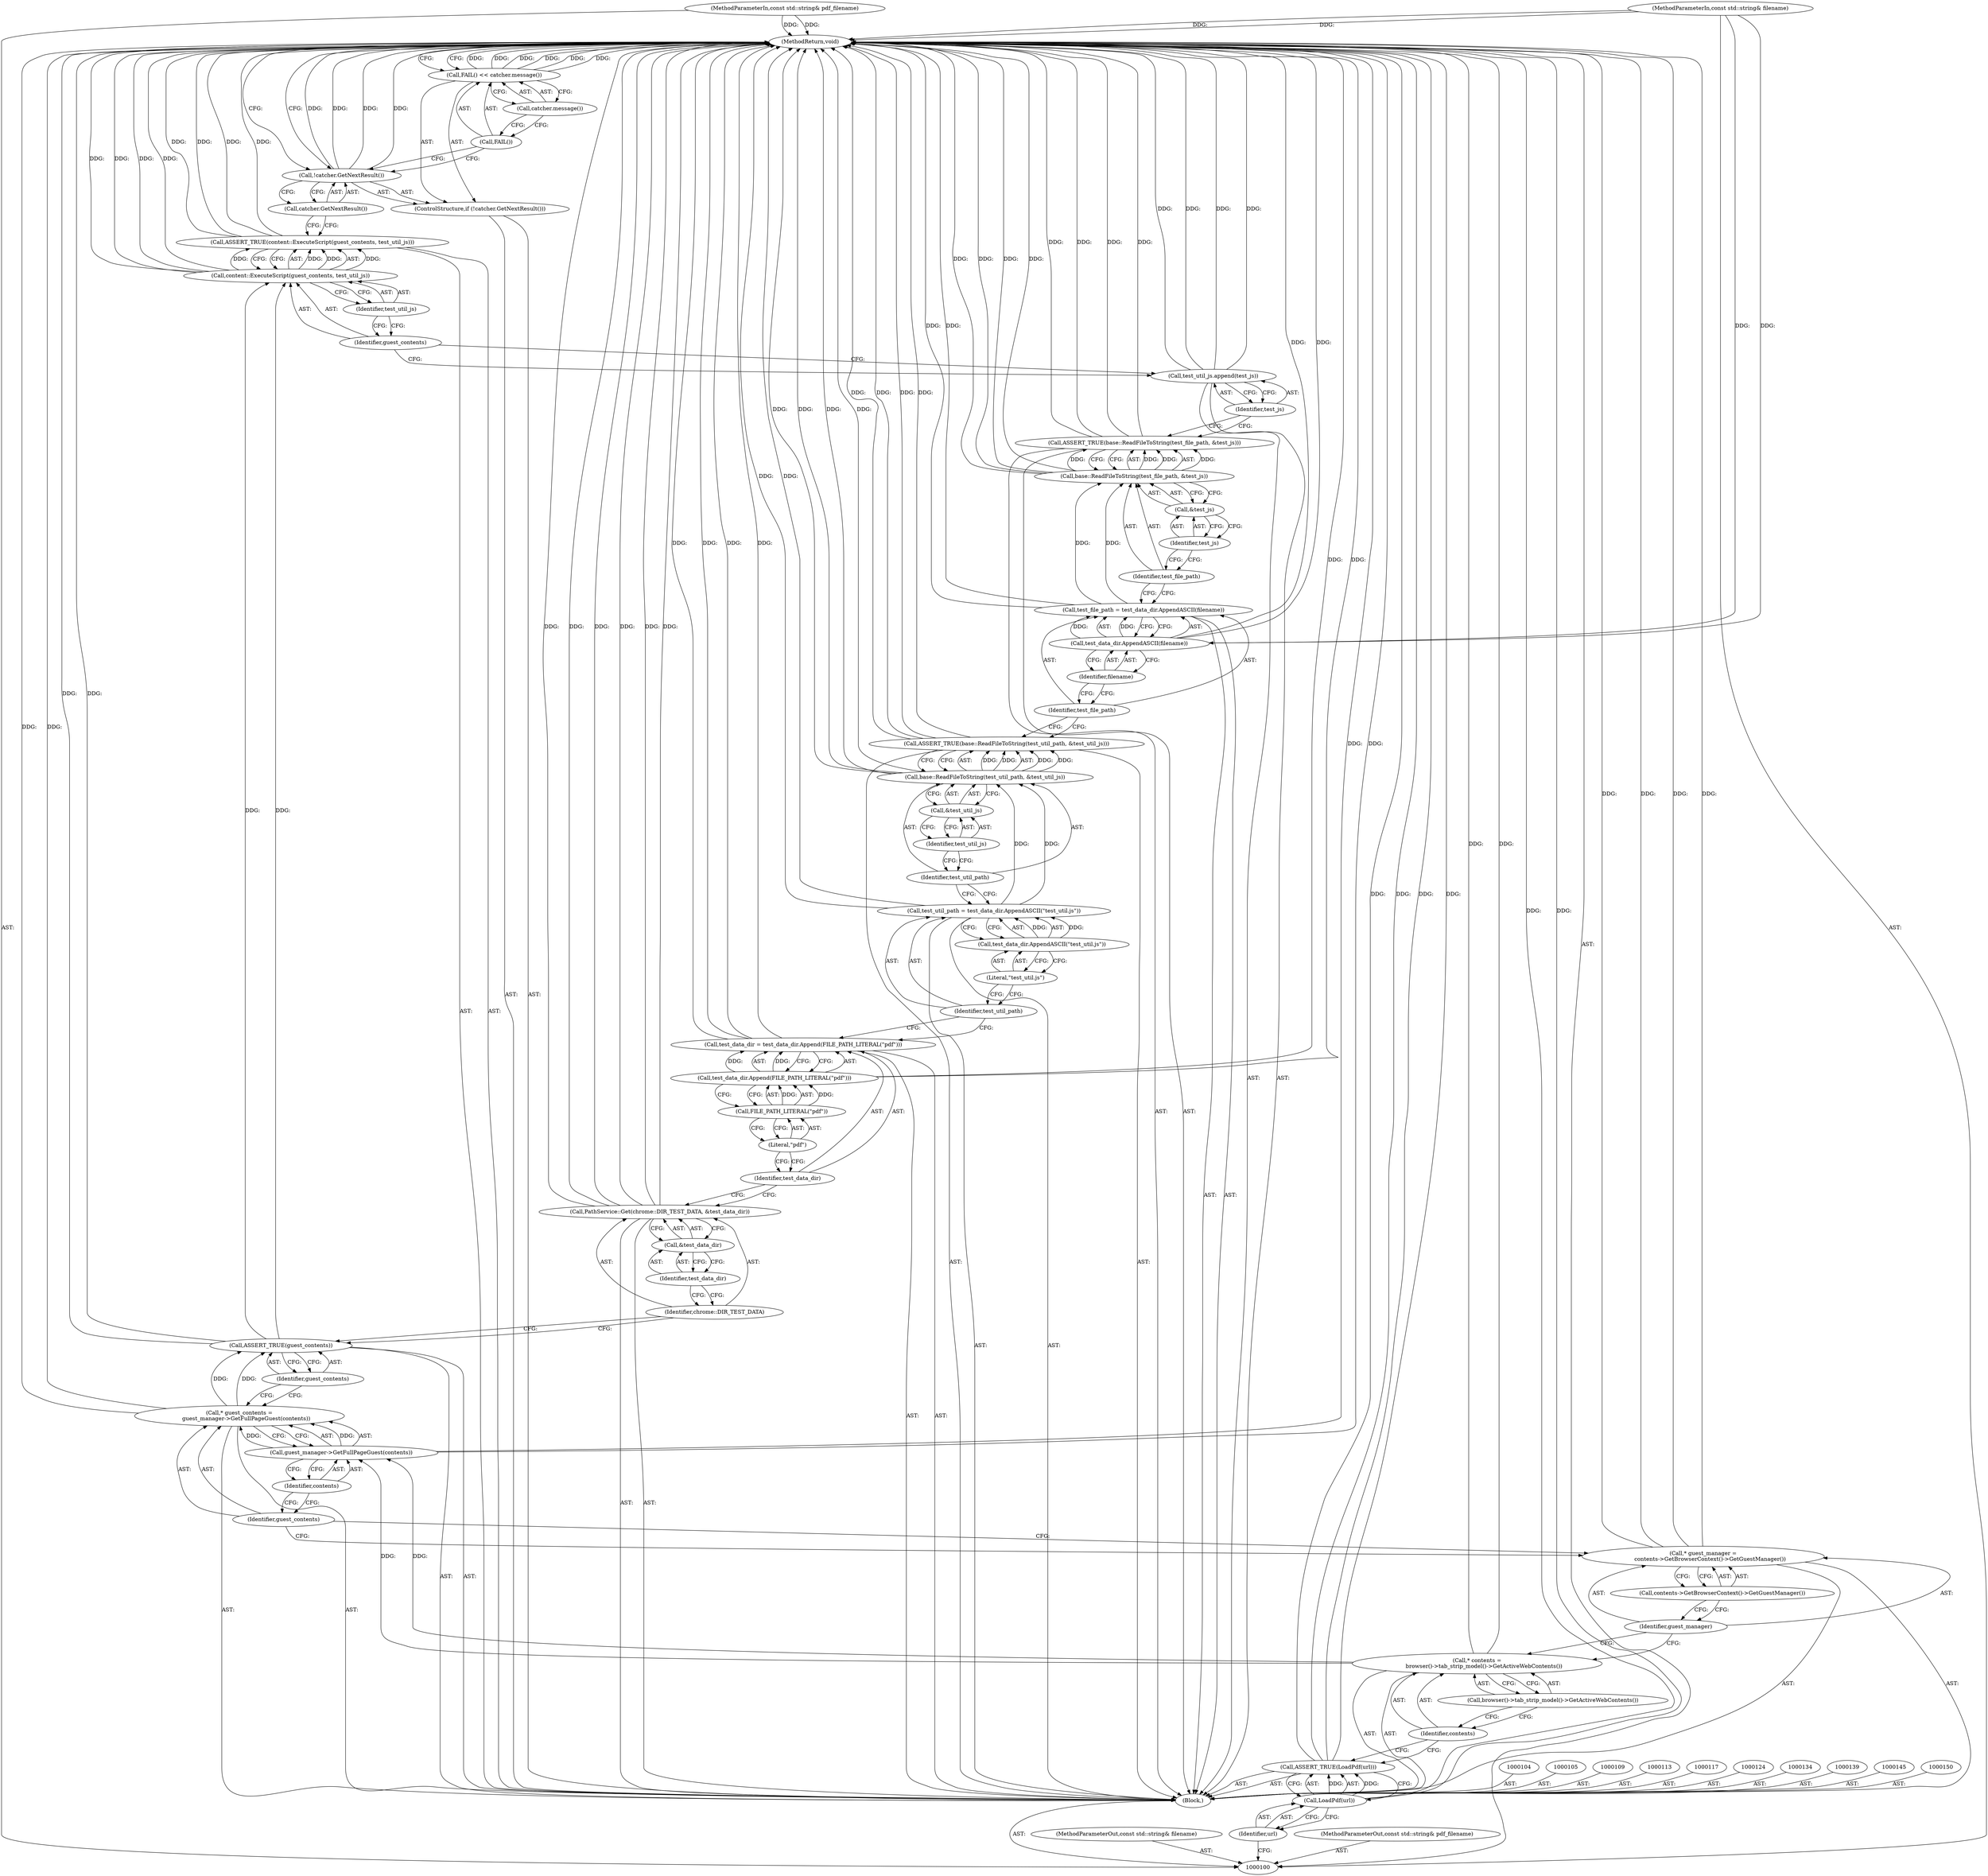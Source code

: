 digraph "1_Chrome_1eefa26e1795192c5a347a1e1e7a99e88c47f9c4_0" {
"1000168" [label="(MethodReturn,void)"];
"1000101" [label="(MethodParameterIn,const std::string& filename)"];
"1000256" [label="(MethodParameterOut,const std::string& filename)"];
"1000114" [label="(Call,* guest_manager =\n        contents->GetBrowserContext()->GetGuestManager())"];
"1000115" [label="(Identifier,guest_manager)"];
"1000116" [label="(Call,contents->GetBrowserContext()->GetGuestManager())"];
"1000118" [label="(Call,* guest_contents =\n        guest_manager->GetFullPageGuest(contents))"];
"1000119" [label="(Identifier,guest_contents)"];
"1000121" [label="(Identifier,contents)"];
"1000120" [label="(Call,guest_manager->GetFullPageGuest(contents))"];
"1000123" [label="(Identifier,guest_contents)"];
"1000122" [label="(Call,ASSERT_TRUE(guest_contents))"];
"1000126" [label="(Identifier,chrome::DIR_TEST_DATA)"];
"1000125" [label="(Call,PathService::Get(chrome::DIR_TEST_DATA, &test_data_dir))"];
"1000127" [label="(Call,&test_data_dir)"];
"1000128" [label="(Identifier,test_data_dir)"];
"1000131" [label="(Call,test_data_dir.Append(FILE_PATH_LITERAL(\"pdf\")))"];
"1000129" [label="(Call,test_data_dir = test_data_dir.Append(FILE_PATH_LITERAL(\"pdf\")))"];
"1000130" [label="(Identifier,test_data_dir)"];
"1000132" [label="(Call,FILE_PATH_LITERAL(\"pdf\"))"];
"1000133" [label="(Literal,\"pdf\")"];
"1000135" [label="(Call,test_util_path = test_data_dir.AppendASCII(\"test_util.js\"))"];
"1000136" [label="(Identifier,test_util_path)"];
"1000137" [label="(Call,test_data_dir.AppendASCII(\"test_util.js\"))"];
"1000138" [label="(Literal,\"test_util.js\")"];
"1000102" [label="(MethodParameterIn,const std::string& pdf_filename)"];
"1000257" [label="(MethodParameterOut,const std::string& pdf_filename)"];
"1000103" [label="(Block,)"];
"1000141" [label="(Call,base::ReadFileToString(test_util_path, &test_util_js))"];
"1000142" [label="(Identifier,test_util_path)"];
"1000140" [label="(Call,ASSERT_TRUE(base::ReadFileToString(test_util_path, &test_util_js)))"];
"1000143" [label="(Call,&test_util_js)"];
"1000144" [label="(Identifier,test_util_js)"];
"1000146" [label="(Call,test_file_path = test_data_dir.AppendASCII(filename))"];
"1000147" [label="(Identifier,test_file_path)"];
"1000148" [label="(Call,test_data_dir.AppendASCII(filename))"];
"1000149" [label="(Identifier,filename)"];
"1000152" [label="(Call,base::ReadFileToString(test_file_path, &test_js))"];
"1000153" [label="(Identifier,test_file_path)"];
"1000151" [label="(Call,ASSERT_TRUE(base::ReadFileToString(test_file_path, &test_js)))"];
"1000154" [label="(Call,&test_js)"];
"1000155" [label="(Identifier,test_js)"];
"1000157" [label="(Identifier,test_js)"];
"1000156" [label="(Call,test_util_js.append(test_js))"];
"1000159" [label="(Call,content::ExecuteScript(guest_contents, test_util_js))"];
"1000160" [label="(Identifier,guest_contents)"];
"1000158" [label="(Call,ASSERT_TRUE(content::ExecuteScript(guest_contents, test_util_js)))"];
"1000161" [label="(Identifier,test_util_js)"];
"1000162" [label="(ControlStructure,if (!catcher.GetNextResult()))"];
"1000163" [label="(Call,!catcher.GetNextResult())"];
"1000164" [label="(Call,catcher.GetNextResult())"];
"1000167" [label="(Call,catcher.message())"];
"1000165" [label="(Call,FAIL() << catcher.message())"];
"1000166" [label="(Call,FAIL())"];
"1000107" [label="(Call,LoadPdf(url))"];
"1000108" [label="(Identifier,url)"];
"1000106" [label="(Call,ASSERT_TRUE(LoadPdf(url)))"];
"1000110" [label="(Call,* contents =\n        browser()->tab_strip_model()->GetActiveWebContents())"];
"1000111" [label="(Identifier,contents)"];
"1000112" [label="(Call,browser()->tab_strip_model()->GetActiveWebContents())"];
"1000168" -> "1000100"  [label="AST: "];
"1000168" -> "1000165"  [label="CFG: "];
"1000168" -> "1000163"  [label="CFG: "];
"1000158" -> "1000168"  [label="DDG: "];
"1000158" -> "1000168"  [label="DDG: "];
"1000141" -> "1000168"  [label="DDG: "];
"1000141" -> "1000168"  [label="DDG: "];
"1000125" -> "1000168"  [label="DDG: "];
"1000125" -> "1000168"  [label="DDG: "];
"1000125" -> "1000168"  [label="DDG: "];
"1000107" -> "1000168"  [label="DDG: "];
"1000156" -> "1000168"  [label="DDG: "];
"1000156" -> "1000168"  [label="DDG: "];
"1000152" -> "1000168"  [label="DDG: "];
"1000152" -> "1000168"  [label="DDG: "];
"1000129" -> "1000168"  [label="DDG: "];
"1000129" -> "1000168"  [label="DDG: "];
"1000163" -> "1000168"  [label="DDG: "];
"1000163" -> "1000168"  [label="DDG: "];
"1000106" -> "1000168"  [label="DDG: "];
"1000106" -> "1000168"  [label="DDG: "];
"1000151" -> "1000168"  [label="DDG: "];
"1000151" -> "1000168"  [label="DDG: "];
"1000159" -> "1000168"  [label="DDG: "];
"1000159" -> "1000168"  [label="DDG: "];
"1000131" -> "1000168"  [label="DDG: "];
"1000140" -> "1000168"  [label="DDG: "];
"1000140" -> "1000168"  [label="DDG: "];
"1000165" -> "1000168"  [label="DDG: "];
"1000165" -> "1000168"  [label="DDG: "];
"1000165" -> "1000168"  [label="DDG: "];
"1000114" -> "1000168"  [label="DDG: "];
"1000114" -> "1000168"  [label="DDG: "];
"1000120" -> "1000168"  [label="DDG: "];
"1000148" -> "1000168"  [label="DDG: "];
"1000146" -> "1000168"  [label="DDG: "];
"1000102" -> "1000168"  [label="DDG: "];
"1000110" -> "1000168"  [label="DDG: "];
"1000101" -> "1000168"  [label="DDG: "];
"1000118" -> "1000168"  [label="DDG: "];
"1000122" -> "1000168"  [label="DDG: "];
"1000135" -> "1000168"  [label="DDG: "];
"1000101" -> "1000100"  [label="AST: "];
"1000101" -> "1000168"  [label="DDG: "];
"1000101" -> "1000148"  [label="DDG: "];
"1000256" -> "1000100"  [label="AST: "];
"1000114" -> "1000103"  [label="AST: "];
"1000114" -> "1000116"  [label="CFG: "];
"1000115" -> "1000114"  [label="AST: "];
"1000116" -> "1000114"  [label="AST: "];
"1000119" -> "1000114"  [label="CFG: "];
"1000114" -> "1000168"  [label="DDG: "];
"1000114" -> "1000168"  [label="DDG: "];
"1000115" -> "1000114"  [label="AST: "];
"1000115" -> "1000110"  [label="CFG: "];
"1000116" -> "1000115"  [label="CFG: "];
"1000116" -> "1000114"  [label="AST: "];
"1000116" -> "1000115"  [label="CFG: "];
"1000114" -> "1000116"  [label="CFG: "];
"1000118" -> "1000103"  [label="AST: "];
"1000118" -> "1000120"  [label="CFG: "];
"1000119" -> "1000118"  [label="AST: "];
"1000120" -> "1000118"  [label="AST: "];
"1000123" -> "1000118"  [label="CFG: "];
"1000118" -> "1000168"  [label="DDG: "];
"1000120" -> "1000118"  [label="DDG: "];
"1000118" -> "1000122"  [label="DDG: "];
"1000119" -> "1000118"  [label="AST: "];
"1000119" -> "1000114"  [label="CFG: "];
"1000121" -> "1000119"  [label="CFG: "];
"1000121" -> "1000120"  [label="AST: "];
"1000121" -> "1000119"  [label="CFG: "];
"1000120" -> "1000121"  [label="CFG: "];
"1000120" -> "1000118"  [label="AST: "];
"1000120" -> "1000121"  [label="CFG: "];
"1000121" -> "1000120"  [label="AST: "];
"1000118" -> "1000120"  [label="CFG: "];
"1000120" -> "1000168"  [label="DDG: "];
"1000120" -> "1000118"  [label="DDG: "];
"1000110" -> "1000120"  [label="DDG: "];
"1000123" -> "1000122"  [label="AST: "];
"1000123" -> "1000118"  [label="CFG: "];
"1000122" -> "1000123"  [label="CFG: "];
"1000122" -> "1000103"  [label="AST: "];
"1000122" -> "1000123"  [label="CFG: "];
"1000123" -> "1000122"  [label="AST: "];
"1000126" -> "1000122"  [label="CFG: "];
"1000122" -> "1000168"  [label="DDG: "];
"1000118" -> "1000122"  [label="DDG: "];
"1000122" -> "1000159"  [label="DDG: "];
"1000126" -> "1000125"  [label="AST: "];
"1000126" -> "1000122"  [label="CFG: "];
"1000128" -> "1000126"  [label="CFG: "];
"1000125" -> "1000103"  [label="AST: "];
"1000125" -> "1000127"  [label="CFG: "];
"1000126" -> "1000125"  [label="AST: "];
"1000127" -> "1000125"  [label="AST: "];
"1000130" -> "1000125"  [label="CFG: "];
"1000125" -> "1000168"  [label="DDG: "];
"1000125" -> "1000168"  [label="DDG: "];
"1000125" -> "1000168"  [label="DDG: "];
"1000127" -> "1000125"  [label="AST: "];
"1000127" -> "1000128"  [label="CFG: "];
"1000128" -> "1000127"  [label="AST: "];
"1000125" -> "1000127"  [label="CFG: "];
"1000128" -> "1000127"  [label="AST: "];
"1000128" -> "1000126"  [label="CFG: "];
"1000127" -> "1000128"  [label="CFG: "];
"1000131" -> "1000129"  [label="AST: "];
"1000131" -> "1000132"  [label="CFG: "];
"1000132" -> "1000131"  [label="AST: "];
"1000129" -> "1000131"  [label="CFG: "];
"1000131" -> "1000168"  [label="DDG: "];
"1000131" -> "1000129"  [label="DDG: "];
"1000132" -> "1000131"  [label="DDG: "];
"1000129" -> "1000103"  [label="AST: "];
"1000129" -> "1000131"  [label="CFG: "];
"1000130" -> "1000129"  [label="AST: "];
"1000131" -> "1000129"  [label="AST: "];
"1000136" -> "1000129"  [label="CFG: "];
"1000129" -> "1000168"  [label="DDG: "];
"1000129" -> "1000168"  [label="DDG: "];
"1000131" -> "1000129"  [label="DDG: "];
"1000130" -> "1000129"  [label="AST: "];
"1000130" -> "1000125"  [label="CFG: "];
"1000133" -> "1000130"  [label="CFG: "];
"1000132" -> "1000131"  [label="AST: "];
"1000132" -> "1000133"  [label="CFG: "];
"1000133" -> "1000132"  [label="AST: "];
"1000131" -> "1000132"  [label="CFG: "];
"1000132" -> "1000131"  [label="DDG: "];
"1000133" -> "1000132"  [label="AST: "];
"1000133" -> "1000130"  [label="CFG: "];
"1000132" -> "1000133"  [label="CFG: "];
"1000135" -> "1000103"  [label="AST: "];
"1000135" -> "1000137"  [label="CFG: "];
"1000136" -> "1000135"  [label="AST: "];
"1000137" -> "1000135"  [label="AST: "];
"1000142" -> "1000135"  [label="CFG: "];
"1000135" -> "1000168"  [label="DDG: "];
"1000137" -> "1000135"  [label="DDG: "];
"1000135" -> "1000141"  [label="DDG: "];
"1000136" -> "1000135"  [label="AST: "];
"1000136" -> "1000129"  [label="CFG: "];
"1000138" -> "1000136"  [label="CFG: "];
"1000137" -> "1000135"  [label="AST: "];
"1000137" -> "1000138"  [label="CFG: "];
"1000138" -> "1000137"  [label="AST: "];
"1000135" -> "1000137"  [label="CFG: "];
"1000137" -> "1000135"  [label="DDG: "];
"1000138" -> "1000137"  [label="AST: "];
"1000138" -> "1000136"  [label="CFG: "];
"1000137" -> "1000138"  [label="CFG: "];
"1000102" -> "1000100"  [label="AST: "];
"1000102" -> "1000168"  [label="DDG: "];
"1000257" -> "1000100"  [label="AST: "];
"1000103" -> "1000100"  [label="AST: "];
"1000104" -> "1000103"  [label="AST: "];
"1000105" -> "1000103"  [label="AST: "];
"1000106" -> "1000103"  [label="AST: "];
"1000109" -> "1000103"  [label="AST: "];
"1000110" -> "1000103"  [label="AST: "];
"1000113" -> "1000103"  [label="AST: "];
"1000114" -> "1000103"  [label="AST: "];
"1000117" -> "1000103"  [label="AST: "];
"1000118" -> "1000103"  [label="AST: "];
"1000122" -> "1000103"  [label="AST: "];
"1000124" -> "1000103"  [label="AST: "];
"1000125" -> "1000103"  [label="AST: "];
"1000129" -> "1000103"  [label="AST: "];
"1000134" -> "1000103"  [label="AST: "];
"1000135" -> "1000103"  [label="AST: "];
"1000139" -> "1000103"  [label="AST: "];
"1000140" -> "1000103"  [label="AST: "];
"1000145" -> "1000103"  [label="AST: "];
"1000146" -> "1000103"  [label="AST: "];
"1000150" -> "1000103"  [label="AST: "];
"1000151" -> "1000103"  [label="AST: "];
"1000156" -> "1000103"  [label="AST: "];
"1000158" -> "1000103"  [label="AST: "];
"1000162" -> "1000103"  [label="AST: "];
"1000141" -> "1000140"  [label="AST: "];
"1000141" -> "1000143"  [label="CFG: "];
"1000142" -> "1000141"  [label="AST: "];
"1000143" -> "1000141"  [label="AST: "];
"1000140" -> "1000141"  [label="CFG: "];
"1000141" -> "1000168"  [label="DDG: "];
"1000141" -> "1000168"  [label="DDG: "];
"1000141" -> "1000140"  [label="DDG: "];
"1000141" -> "1000140"  [label="DDG: "];
"1000135" -> "1000141"  [label="DDG: "];
"1000142" -> "1000141"  [label="AST: "];
"1000142" -> "1000135"  [label="CFG: "];
"1000144" -> "1000142"  [label="CFG: "];
"1000140" -> "1000103"  [label="AST: "];
"1000140" -> "1000141"  [label="CFG: "];
"1000141" -> "1000140"  [label="AST: "];
"1000147" -> "1000140"  [label="CFG: "];
"1000140" -> "1000168"  [label="DDG: "];
"1000140" -> "1000168"  [label="DDG: "];
"1000141" -> "1000140"  [label="DDG: "];
"1000141" -> "1000140"  [label="DDG: "];
"1000143" -> "1000141"  [label="AST: "];
"1000143" -> "1000144"  [label="CFG: "];
"1000144" -> "1000143"  [label="AST: "];
"1000141" -> "1000143"  [label="CFG: "];
"1000144" -> "1000143"  [label="AST: "];
"1000144" -> "1000142"  [label="CFG: "];
"1000143" -> "1000144"  [label="CFG: "];
"1000146" -> "1000103"  [label="AST: "];
"1000146" -> "1000148"  [label="CFG: "];
"1000147" -> "1000146"  [label="AST: "];
"1000148" -> "1000146"  [label="AST: "];
"1000153" -> "1000146"  [label="CFG: "];
"1000146" -> "1000168"  [label="DDG: "];
"1000148" -> "1000146"  [label="DDG: "];
"1000146" -> "1000152"  [label="DDG: "];
"1000147" -> "1000146"  [label="AST: "];
"1000147" -> "1000140"  [label="CFG: "];
"1000149" -> "1000147"  [label="CFG: "];
"1000148" -> "1000146"  [label="AST: "];
"1000148" -> "1000149"  [label="CFG: "];
"1000149" -> "1000148"  [label="AST: "];
"1000146" -> "1000148"  [label="CFG: "];
"1000148" -> "1000168"  [label="DDG: "];
"1000148" -> "1000146"  [label="DDG: "];
"1000101" -> "1000148"  [label="DDG: "];
"1000149" -> "1000148"  [label="AST: "];
"1000149" -> "1000147"  [label="CFG: "];
"1000148" -> "1000149"  [label="CFG: "];
"1000152" -> "1000151"  [label="AST: "];
"1000152" -> "1000154"  [label="CFG: "];
"1000153" -> "1000152"  [label="AST: "];
"1000154" -> "1000152"  [label="AST: "];
"1000151" -> "1000152"  [label="CFG: "];
"1000152" -> "1000168"  [label="DDG: "];
"1000152" -> "1000168"  [label="DDG: "];
"1000152" -> "1000151"  [label="DDG: "];
"1000152" -> "1000151"  [label="DDG: "];
"1000146" -> "1000152"  [label="DDG: "];
"1000153" -> "1000152"  [label="AST: "];
"1000153" -> "1000146"  [label="CFG: "];
"1000155" -> "1000153"  [label="CFG: "];
"1000151" -> "1000103"  [label="AST: "];
"1000151" -> "1000152"  [label="CFG: "];
"1000152" -> "1000151"  [label="AST: "];
"1000157" -> "1000151"  [label="CFG: "];
"1000151" -> "1000168"  [label="DDG: "];
"1000151" -> "1000168"  [label="DDG: "];
"1000152" -> "1000151"  [label="DDG: "];
"1000152" -> "1000151"  [label="DDG: "];
"1000154" -> "1000152"  [label="AST: "];
"1000154" -> "1000155"  [label="CFG: "];
"1000155" -> "1000154"  [label="AST: "];
"1000152" -> "1000154"  [label="CFG: "];
"1000155" -> "1000154"  [label="AST: "];
"1000155" -> "1000153"  [label="CFG: "];
"1000154" -> "1000155"  [label="CFG: "];
"1000157" -> "1000156"  [label="AST: "];
"1000157" -> "1000151"  [label="CFG: "];
"1000156" -> "1000157"  [label="CFG: "];
"1000156" -> "1000103"  [label="AST: "];
"1000156" -> "1000157"  [label="CFG: "];
"1000157" -> "1000156"  [label="AST: "];
"1000160" -> "1000156"  [label="CFG: "];
"1000156" -> "1000168"  [label="DDG: "];
"1000156" -> "1000168"  [label="DDG: "];
"1000159" -> "1000158"  [label="AST: "];
"1000159" -> "1000161"  [label="CFG: "];
"1000160" -> "1000159"  [label="AST: "];
"1000161" -> "1000159"  [label="AST: "];
"1000158" -> "1000159"  [label="CFG: "];
"1000159" -> "1000168"  [label="DDG: "];
"1000159" -> "1000168"  [label="DDG: "];
"1000159" -> "1000158"  [label="DDG: "];
"1000159" -> "1000158"  [label="DDG: "];
"1000122" -> "1000159"  [label="DDG: "];
"1000160" -> "1000159"  [label="AST: "];
"1000160" -> "1000156"  [label="CFG: "];
"1000161" -> "1000160"  [label="CFG: "];
"1000158" -> "1000103"  [label="AST: "];
"1000158" -> "1000159"  [label="CFG: "];
"1000159" -> "1000158"  [label="AST: "];
"1000164" -> "1000158"  [label="CFG: "];
"1000158" -> "1000168"  [label="DDG: "];
"1000158" -> "1000168"  [label="DDG: "];
"1000159" -> "1000158"  [label="DDG: "];
"1000159" -> "1000158"  [label="DDG: "];
"1000161" -> "1000159"  [label="AST: "];
"1000161" -> "1000160"  [label="CFG: "];
"1000159" -> "1000161"  [label="CFG: "];
"1000162" -> "1000103"  [label="AST: "];
"1000163" -> "1000162"  [label="AST: "];
"1000165" -> "1000162"  [label="AST: "];
"1000163" -> "1000162"  [label="AST: "];
"1000163" -> "1000164"  [label="CFG: "];
"1000164" -> "1000163"  [label="AST: "];
"1000166" -> "1000163"  [label="CFG: "];
"1000168" -> "1000163"  [label="CFG: "];
"1000163" -> "1000168"  [label="DDG: "];
"1000163" -> "1000168"  [label="DDG: "];
"1000164" -> "1000163"  [label="AST: "];
"1000164" -> "1000158"  [label="CFG: "];
"1000163" -> "1000164"  [label="CFG: "];
"1000167" -> "1000165"  [label="AST: "];
"1000167" -> "1000166"  [label="CFG: "];
"1000165" -> "1000167"  [label="CFG: "];
"1000165" -> "1000162"  [label="AST: "];
"1000165" -> "1000167"  [label="CFG: "];
"1000166" -> "1000165"  [label="AST: "];
"1000167" -> "1000165"  [label="AST: "];
"1000168" -> "1000165"  [label="CFG: "];
"1000165" -> "1000168"  [label="DDG: "];
"1000165" -> "1000168"  [label="DDG: "];
"1000165" -> "1000168"  [label="DDG: "];
"1000166" -> "1000165"  [label="AST: "];
"1000166" -> "1000163"  [label="CFG: "];
"1000167" -> "1000166"  [label="CFG: "];
"1000107" -> "1000106"  [label="AST: "];
"1000107" -> "1000108"  [label="CFG: "];
"1000108" -> "1000107"  [label="AST: "];
"1000106" -> "1000107"  [label="CFG: "];
"1000107" -> "1000168"  [label="DDG: "];
"1000107" -> "1000106"  [label="DDG: "];
"1000108" -> "1000107"  [label="AST: "];
"1000108" -> "1000100"  [label="CFG: "];
"1000107" -> "1000108"  [label="CFG: "];
"1000106" -> "1000103"  [label="AST: "];
"1000106" -> "1000107"  [label="CFG: "];
"1000107" -> "1000106"  [label="AST: "];
"1000111" -> "1000106"  [label="CFG: "];
"1000106" -> "1000168"  [label="DDG: "];
"1000106" -> "1000168"  [label="DDG: "];
"1000107" -> "1000106"  [label="DDG: "];
"1000110" -> "1000103"  [label="AST: "];
"1000110" -> "1000112"  [label="CFG: "];
"1000111" -> "1000110"  [label="AST: "];
"1000112" -> "1000110"  [label="AST: "];
"1000115" -> "1000110"  [label="CFG: "];
"1000110" -> "1000168"  [label="DDG: "];
"1000110" -> "1000120"  [label="DDG: "];
"1000111" -> "1000110"  [label="AST: "];
"1000111" -> "1000106"  [label="CFG: "];
"1000112" -> "1000111"  [label="CFG: "];
"1000112" -> "1000110"  [label="AST: "];
"1000112" -> "1000111"  [label="CFG: "];
"1000110" -> "1000112"  [label="CFG: "];
}
